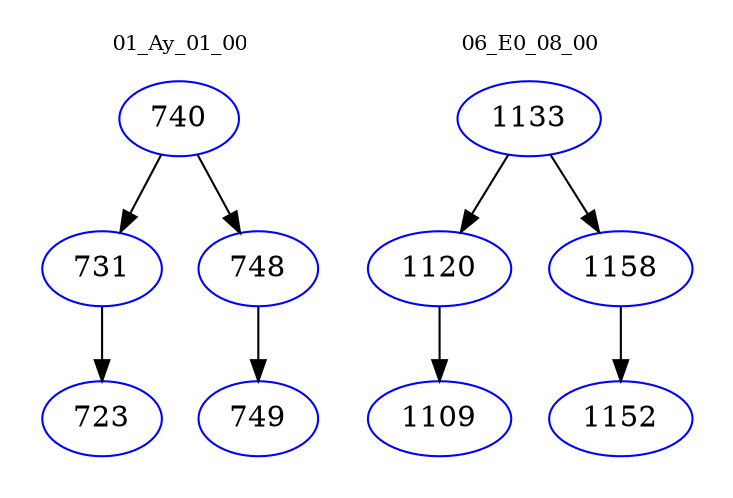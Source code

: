 digraph{
subgraph cluster_0 {
color = white
label = "01_Ay_01_00";
fontsize=10;
T0_740 [label="740", color="blue"]
T0_740 -> T0_731 [color="black"]
T0_731 [label="731", color="blue"]
T0_731 -> T0_723 [color="black"]
T0_723 [label="723", color="blue"]
T0_740 -> T0_748 [color="black"]
T0_748 [label="748", color="blue"]
T0_748 -> T0_749 [color="black"]
T0_749 [label="749", color="blue"]
}
subgraph cluster_1 {
color = white
label = "06_E0_08_00";
fontsize=10;
T1_1133 [label="1133", color="blue"]
T1_1133 -> T1_1120 [color="black"]
T1_1120 [label="1120", color="blue"]
T1_1120 -> T1_1109 [color="black"]
T1_1109 [label="1109", color="blue"]
T1_1133 -> T1_1158 [color="black"]
T1_1158 [label="1158", color="blue"]
T1_1158 -> T1_1152 [color="black"]
T1_1152 [label="1152", color="blue"]
}
}
